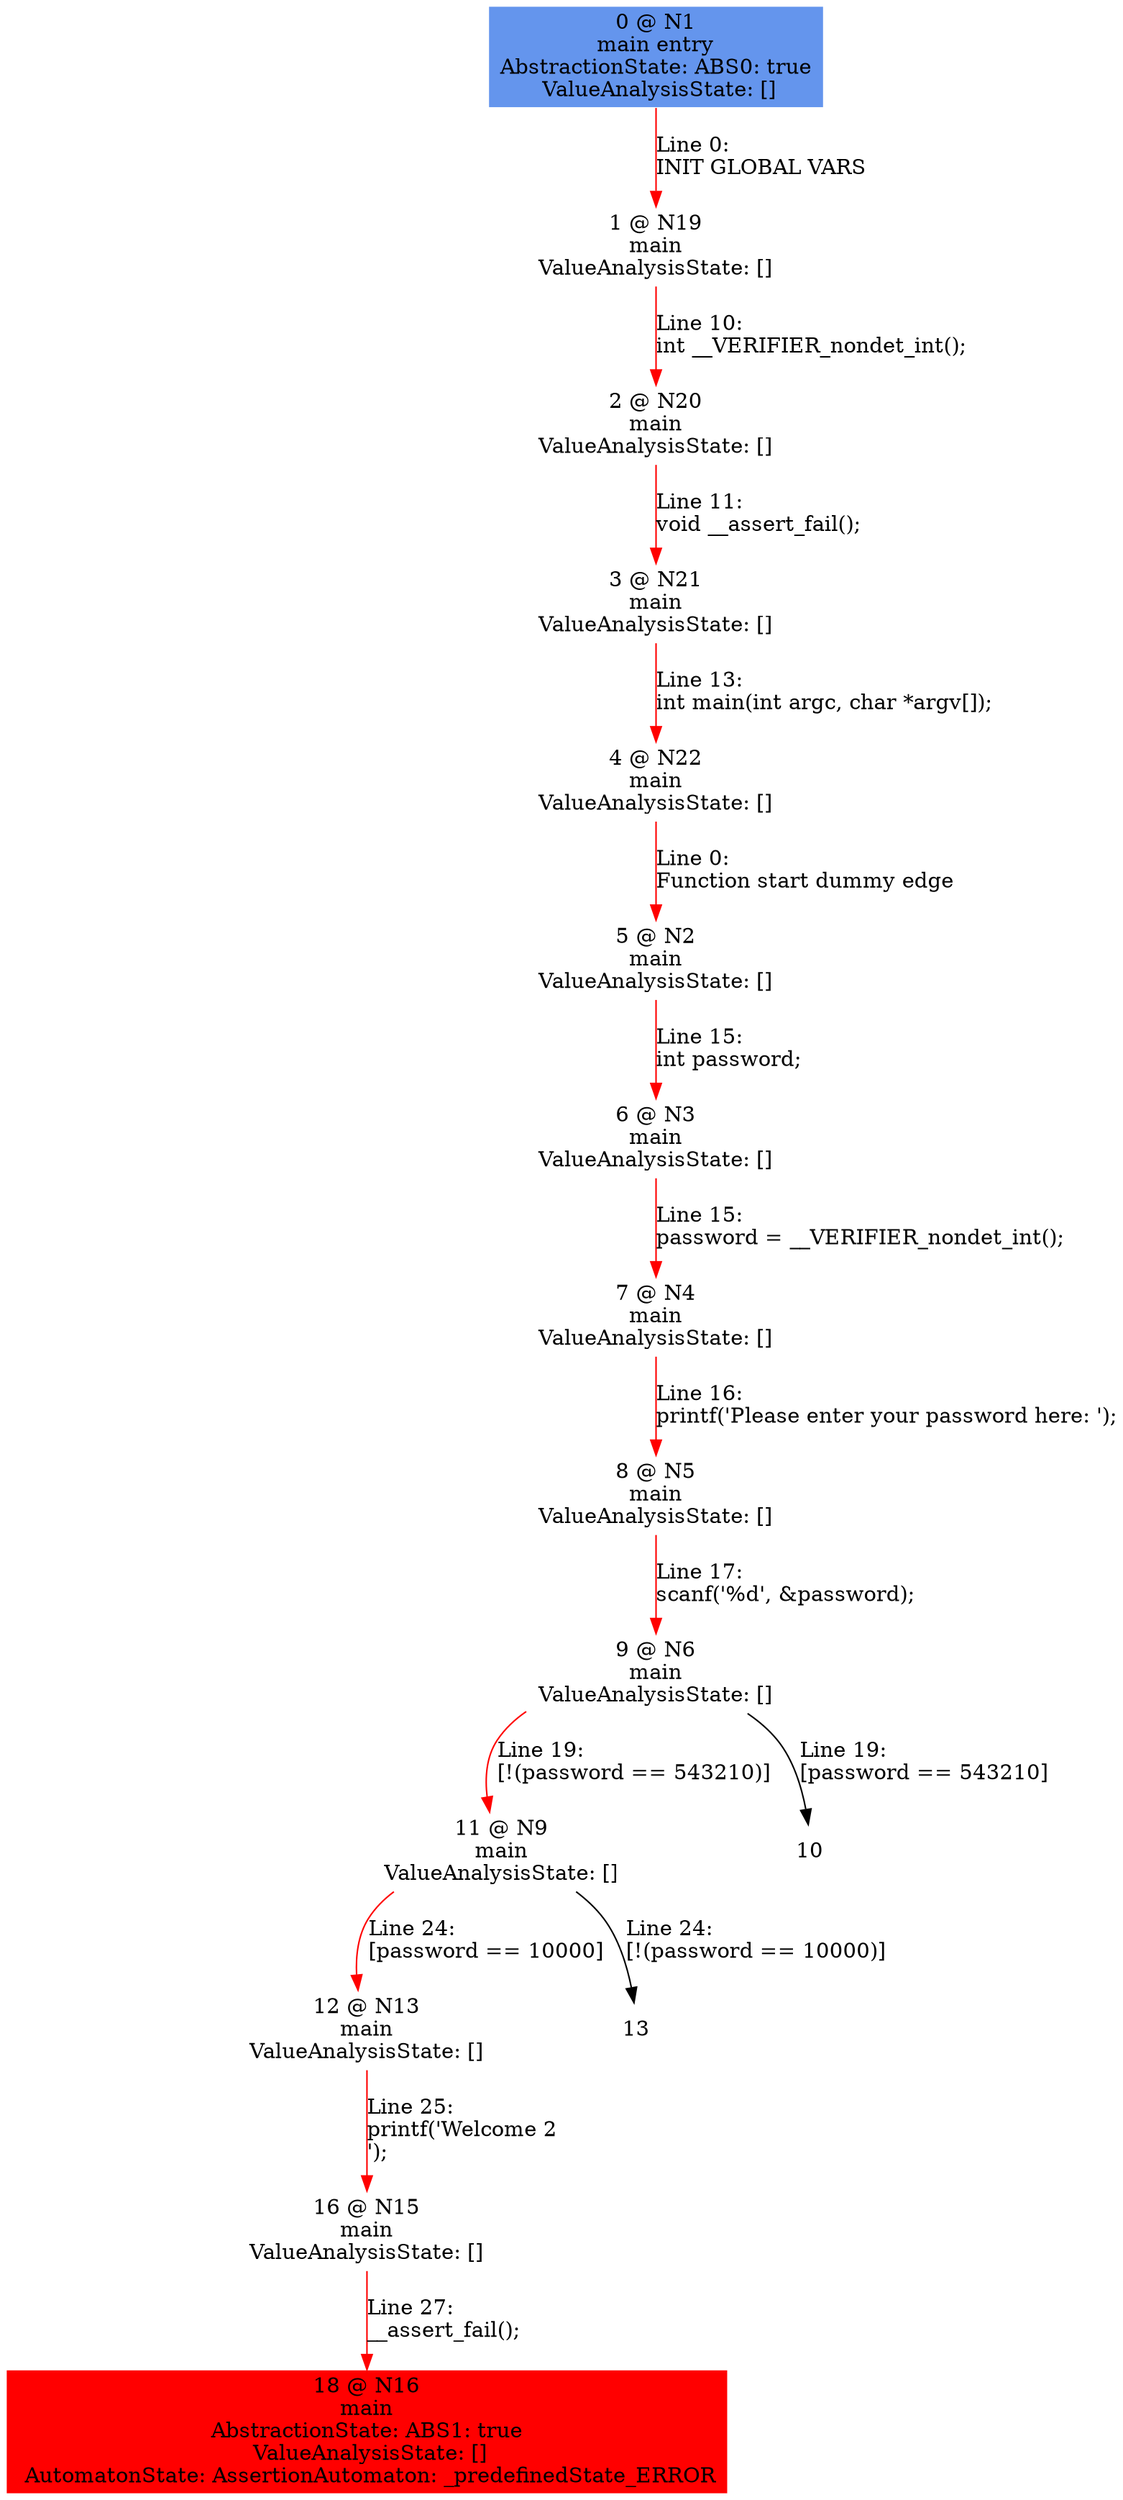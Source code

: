 digraph ARG {
node [style="filled" shape="box" color="white"]
0 [fillcolor="cornflowerblue" label="0 @ N1\nmain entry\nAbstractionState: ABS0: true\n ValueAnalysisState: []\n" id="0"]
1 [label="1 @ N19\nmain\nValueAnalysisState: []\n" id="1"]
2 [label="2 @ N20\nmain\nValueAnalysisState: []\n" id="2"]
3 [label="3 @ N21\nmain\nValueAnalysisState: []\n" id="3"]
4 [label="4 @ N22\nmain\nValueAnalysisState: []\n" id="4"]
5 [label="5 @ N2\nmain\nValueAnalysisState: []\n" id="5"]
6 [label="6 @ N3\nmain\nValueAnalysisState: []\n" id="6"]
7 [label="7 @ N4\nmain\nValueAnalysisState: []\n" id="7"]
8 [label="8 @ N5\nmain\nValueAnalysisState: []\n" id="8"]
9 [label="9 @ N6\nmain\nValueAnalysisState: []\n" id="9"]
11 [label="11 @ N9\nmain\nValueAnalysisState: []\n" id="11"]
12 [label="12 @ N13\nmain\nValueAnalysisState: []\n" id="12"]
16 [label="16 @ N15\nmain\nValueAnalysisState: []\n" id="16"]
18 [fillcolor="red" label="18 @ N16\nmain\nAbstractionState: ABS1: true\n ValueAnalysisState: []\n AutomatonState: AssertionAutomaton: _predefinedState_ERROR\n" id="18"]
0 -> 1 [color="red" label="Line 0: \lINIT GLOBAL VARS\l" id="0 -> 1"]
1 -> 2 [color="red" label="Line 10: \lint __VERIFIER_nondet_int();\l" id="1 -> 2"]
2 -> 3 [color="red" label="Line 11: \lvoid __assert_fail();\l" id="2 -> 3"]
3 -> 4 [color="red" label="Line 13: \lint main(int argc, char *argv[]);\l" id="3 -> 4"]
4 -> 5 [color="red" label="Line 0: \lFunction start dummy edge\l" id="4 -> 5"]
5 -> 6 [color="red" label="Line 15: \lint password;\l" id="5 -> 6"]
6 -> 7 [color="red" label="Line 15: \lpassword = __VERIFIER_nondet_int();\l" id="6 -> 7"]
7 -> 8 [color="red" label="Line 16: \lprintf('Please enter your password here: ');\l" id="7 -> 8"]
8 -> 9 [color="red" label="Line 17: \lscanf('%d', &password);\l" id="8 -> 9"]
9 -> 10 [label="Line 19: \l[password == 543210]\l" id="9 -> 10"]
9 -> 11 [color="red" label="Line 19: \l[!(password == 543210)]\l" id="9 -> 11"]
11 -> 12 [color="red" label="Line 24: \l[password == 10000]\l" id="11 -> 12"]
11 -> 13 [label="Line 24: \l[!(password == 10000)]\l" id="11 -> 13"]
12 -> 16 [color="red" label="Line 25: \lprintf('Welcome 2\n');\l" id="12 -> 16"]
16 -> 18 [color="red" label="Line 27: \l__assert_fail();\l" id="16 -> 18"]
}

